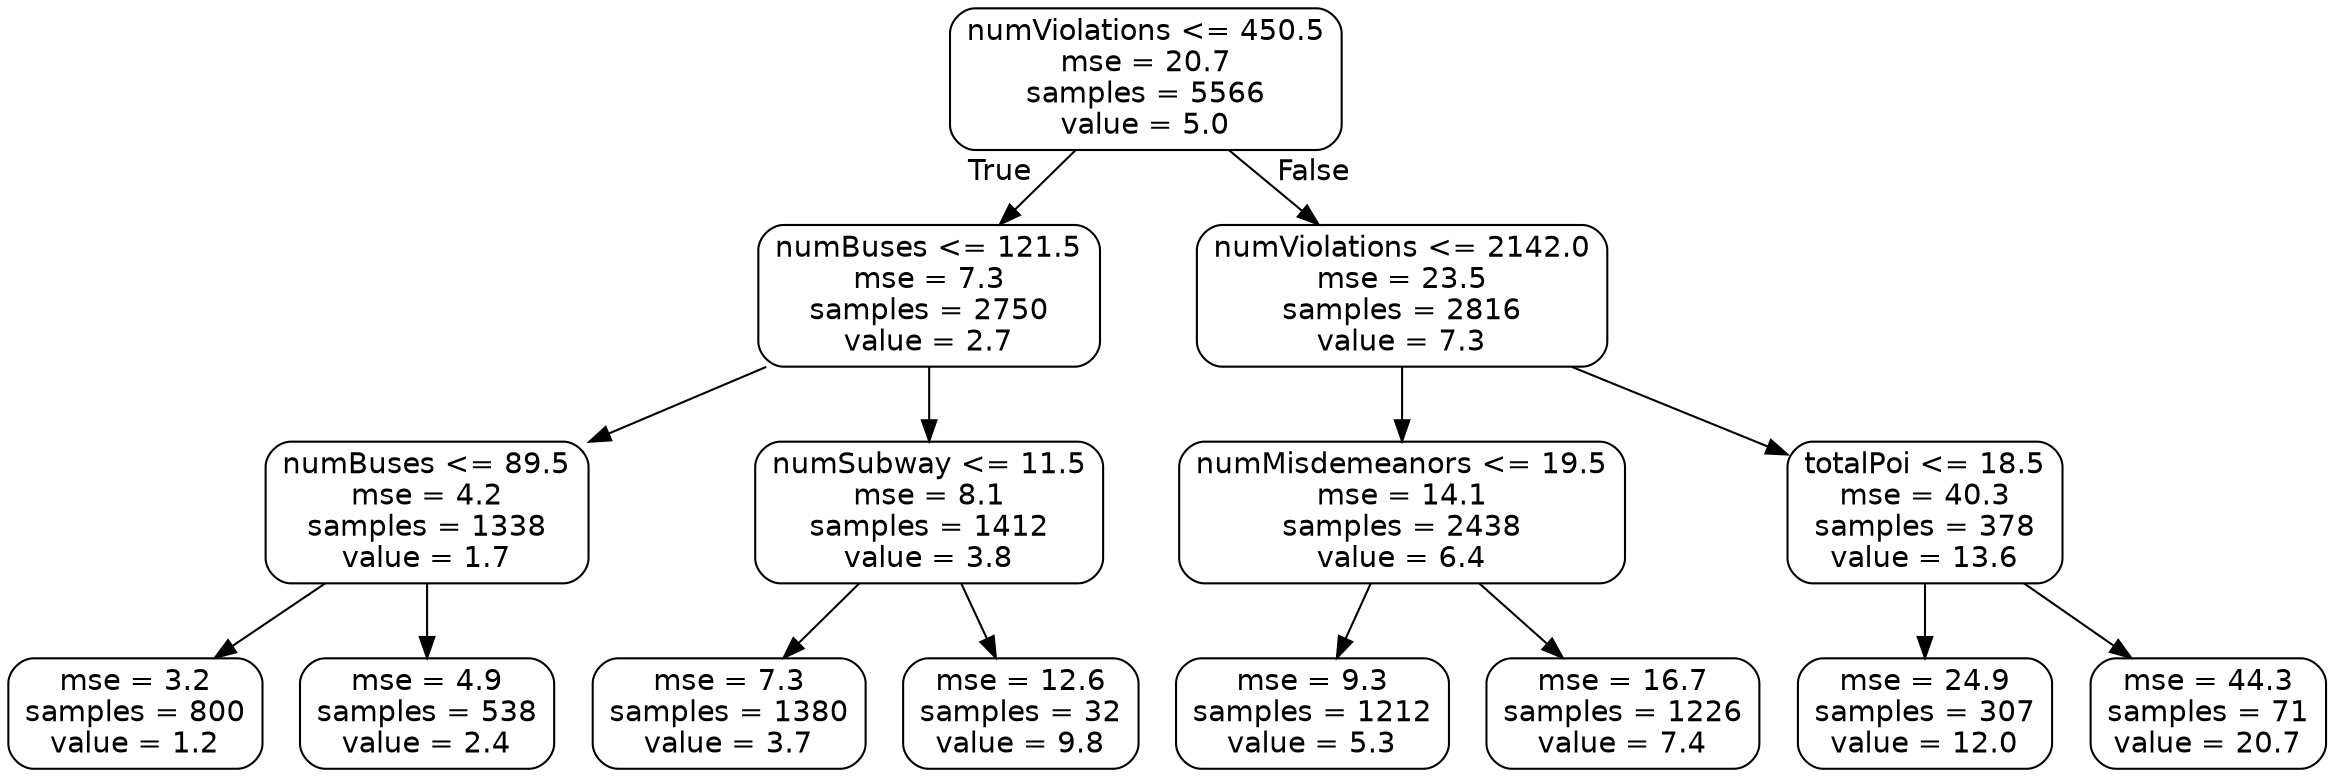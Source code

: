 digraph Tree {
node [shape=box, style="rounded", color="black", fontname=helvetica] ;
edge [fontname=helvetica] ;
0 [label="numViolations <= 450.5\nmse = 20.7\nsamples = 5566\nvalue = 5.0"] ;
1 [label="numBuses <= 121.5\nmse = 7.3\nsamples = 2750\nvalue = 2.7"] ;
0 -> 1 [labeldistance=2.5, labelangle=45, headlabel="True"] ;
2 [label="numBuses <= 89.5\nmse = 4.2\nsamples = 1338\nvalue = 1.7"] ;
1 -> 2 ;
3 [label="mse = 3.2\nsamples = 800\nvalue = 1.2"] ;
2 -> 3 ;
4 [label="mse = 4.9\nsamples = 538\nvalue = 2.4"] ;
2 -> 4 ;
5 [label="numSubway <= 11.5\nmse = 8.1\nsamples = 1412\nvalue = 3.8"] ;
1 -> 5 ;
6 [label="mse = 7.3\nsamples = 1380\nvalue = 3.7"] ;
5 -> 6 ;
7 [label="mse = 12.6\nsamples = 32\nvalue = 9.8"] ;
5 -> 7 ;
8 [label="numViolations <= 2142.0\nmse = 23.5\nsamples = 2816\nvalue = 7.3"] ;
0 -> 8 [labeldistance=2.5, labelangle=-45, headlabel="False"] ;
9 [label="numMisdemeanors <= 19.5\nmse = 14.1\nsamples = 2438\nvalue = 6.4"] ;
8 -> 9 ;
10 [label="mse = 9.3\nsamples = 1212\nvalue = 5.3"] ;
9 -> 10 ;
11 [label="mse = 16.7\nsamples = 1226\nvalue = 7.4"] ;
9 -> 11 ;
12 [label="totalPoi <= 18.5\nmse = 40.3\nsamples = 378\nvalue = 13.6"] ;
8 -> 12 ;
13 [label="mse = 24.9\nsamples = 307\nvalue = 12.0"] ;
12 -> 13 ;
14 [label="mse = 44.3\nsamples = 71\nvalue = 20.7"] ;
12 -> 14 ;
}